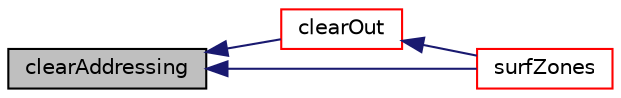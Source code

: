 digraph "clearAddressing"
{
  bgcolor="transparent";
  edge [fontname="Helvetica",fontsize="10",labelfontname="Helvetica",labelfontsize="10"];
  node [fontname="Helvetica",fontsize="10",shape=record];
  rankdir="LR";
  Node2924 [label="clearAddressing",height=0.2,width=0.4,color="black", fillcolor="grey75", style="filled", fontcolor="black"];
  Node2924 -> Node2925 [dir="back",color="midnightblue",fontsize="10",style="solid",fontname="Helvetica"];
  Node2925 [label="clearOut",height=0.2,width=0.4,color="red",URL="$a30961.html#af320697688df08f1438d37a86bcaf25d",tooltip="Clear all geometry and addressing unnecessary for CFD. "];
  Node2925 -> Node2926 [dir="back",color="midnightblue",fontsize="10",style="solid",fontname="Helvetica"];
  Node2926 [label="surfZones",height=0.2,width=0.4,color="red",URL="$a30961.html#ac9d5ad1a3400361b0cf661628bd78549",tooltip="Return surface zones. "];
  Node2924 -> Node2926 [dir="back",color="midnightblue",fontsize="10",style="solid",fontname="Helvetica"];
}
